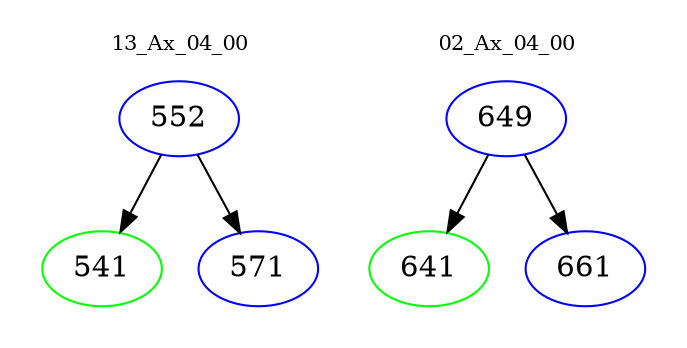 digraph{
subgraph cluster_0 {
color = white
label = "13_Ax_04_00";
fontsize=10;
T0_552 [label="552", color="blue"]
T0_552 -> T0_541 [color="black"]
T0_541 [label="541", color="green"]
T0_552 -> T0_571 [color="black"]
T0_571 [label="571", color="blue"]
}
subgraph cluster_1 {
color = white
label = "02_Ax_04_00";
fontsize=10;
T1_649 [label="649", color="blue"]
T1_649 -> T1_641 [color="black"]
T1_641 [label="641", color="green"]
T1_649 -> T1_661 [color="black"]
T1_661 [label="661", color="blue"]
}
}
